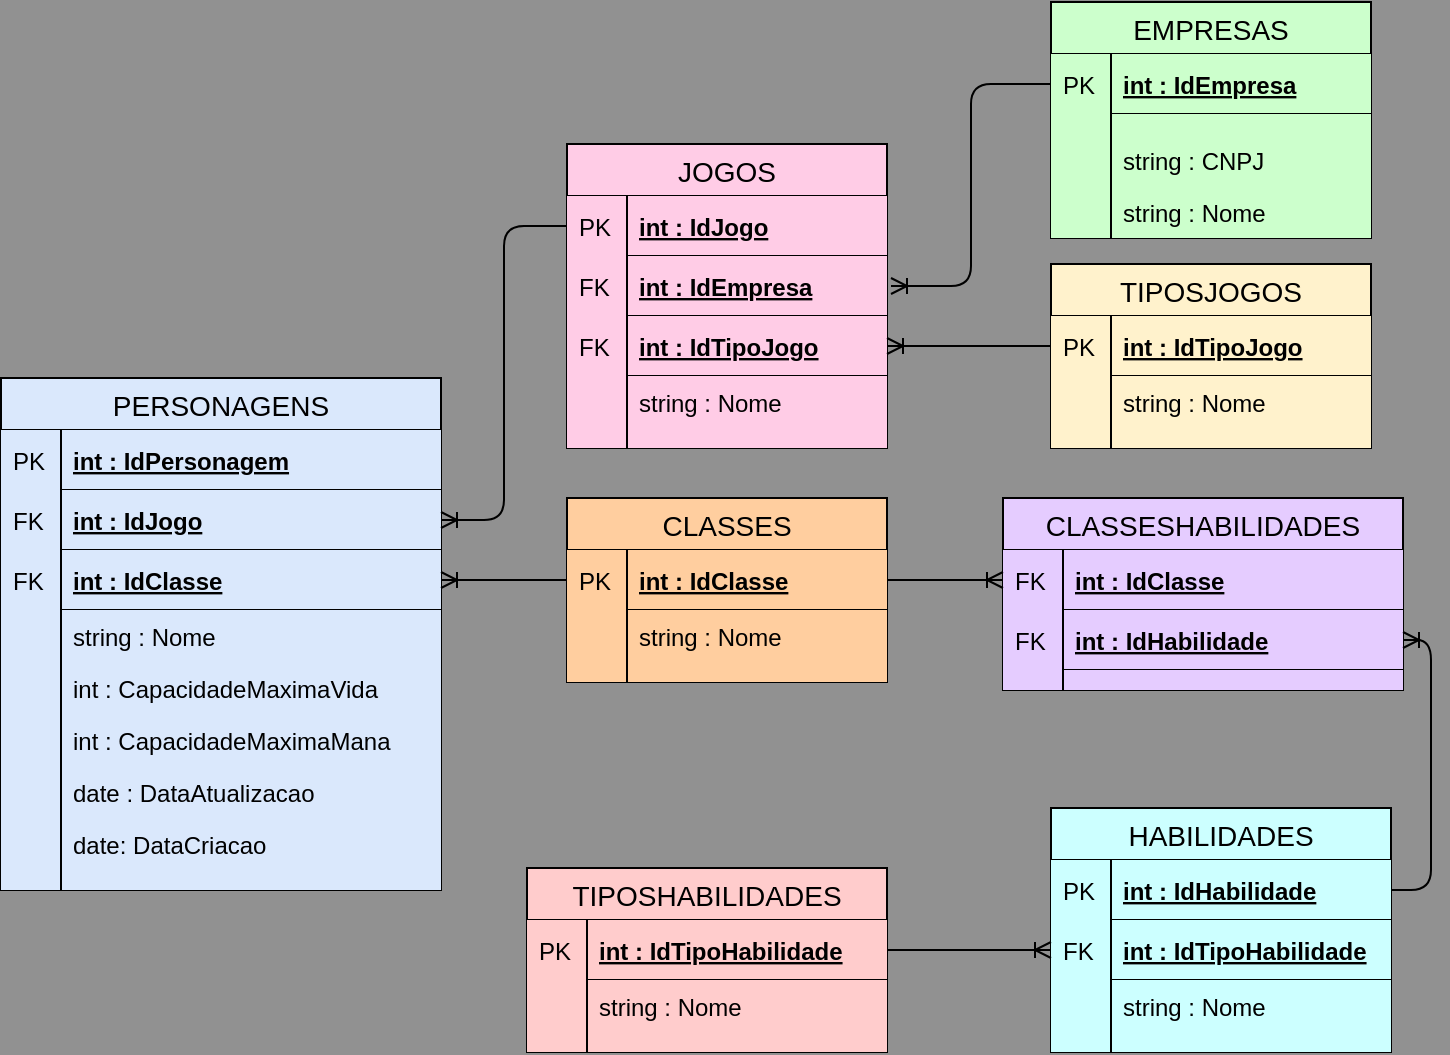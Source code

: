 <mxfile version="11.1.4" type="device"><diagram id="wUJqLjbUJKBE81duEGEu" name="Page-1"><mxGraphModel dx="1955" dy="879" grid="1" gridSize="10" guides="1" tooltips="1" connect="1" arrows="1" fold="1" page="1" pageScale="1" pageWidth="1169" pageHeight="827" background="#919191" math="0" shadow="0"><root><mxCell id="0"/><mxCell id="1" parent="0"/><mxCell id="WMmLF-6IQqYlM31i_92S-25" value="PERSONAGENS" style="swimlane;fontStyle=0;childLayout=stackLayout;horizontal=1;startSize=26;fillColor=#dae8fc;horizontalStack=0;resizeParent=1;resizeParentMax=0;resizeLast=0;collapsible=1;marginBottom=0;swimlaneFillColor=#ffffff;align=center;fontSize=14;strokeColor=#000000;fontColor=#000000;" vertex="1" parent="1"><mxGeometry x="221.5" y="338" width="220" height="256" as="geometry"/></mxCell><mxCell id="WMmLF-6IQqYlM31i_92S-26" value="int : IdPersonagem" style="shape=partialRectangle;top=0;left=0;right=0;bottom=1;align=left;verticalAlign=middle;fillColor=#dae8fc;spacingLeft=34;spacingRight=4;overflow=hidden;rotatable=0;points=[[0,0.5],[1,0.5]];portConstraint=eastwest;dropTarget=0;fontStyle=5;fontSize=12;strokeColor=#000000;fontColor=#000000;" vertex="1" parent="WMmLF-6IQqYlM31i_92S-25"><mxGeometry y="26" width="220" height="30" as="geometry"/></mxCell><mxCell id="WMmLF-6IQqYlM31i_92S-27" value="PK" style="shape=partialRectangle;top=0;left=0;bottom=0;fillColor=#dae8fc;align=left;verticalAlign=middle;spacingLeft=4;spacingRight=4;overflow=hidden;rotatable=0;points=[];portConstraint=eastwest;part=1;fontSize=12;strokeColor=#000000;fontColor=#000000;" vertex="1" connectable="0" parent="WMmLF-6IQqYlM31i_92S-26"><mxGeometry width="30" height="30" as="geometry"/></mxCell><mxCell id="WMmLF-6IQqYlM31i_92S-165" value="int : IdJogo" style="shape=partialRectangle;top=0;left=0;right=0;bottom=1;align=left;verticalAlign=middle;fillColor=#dae8fc;spacingLeft=34;spacingRight=4;overflow=hidden;rotatable=0;points=[[0,0.5],[1,0.5]];portConstraint=eastwest;dropTarget=0;fontStyle=5;fontSize=12;strokeColor=#000000;fontColor=#000000;" vertex="1" parent="WMmLF-6IQqYlM31i_92S-25"><mxGeometry y="56" width="220" height="30" as="geometry"/></mxCell><mxCell id="WMmLF-6IQqYlM31i_92S-166" value="FK" style="shape=partialRectangle;top=0;left=0;bottom=0;fillColor=#dae8fc;align=left;verticalAlign=middle;spacingLeft=4;spacingRight=4;overflow=hidden;rotatable=0;points=[];portConstraint=eastwest;part=1;fontSize=12;strokeColor=#000000;fontColor=#000000;" vertex="1" connectable="0" parent="WMmLF-6IQqYlM31i_92S-165"><mxGeometry width="30" height="30" as="geometry"/></mxCell><mxCell id="WMmLF-6IQqYlM31i_92S-129" value="int : IdClasse" style="shape=partialRectangle;top=0;left=0;right=0;bottom=1;align=left;verticalAlign=middle;fillColor=#dae8fc;spacingLeft=34;spacingRight=4;overflow=hidden;rotatable=0;points=[[0,0.5],[1,0.5]];portConstraint=eastwest;dropTarget=0;fontStyle=5;fontSize=12;strokeColor=#000000;fontColor=#000000;" vertex="1" parent="WMmLF-6IQqYlM31i_92S-25"><mxGeometry y="86" width="220" height="30" as="geometry"/></mxCell><mxCell id="WMmLF-6IQqYlM31i_92S-130" value="FK" style="shape=partialRectangle;top=0;left=0;bottom=0;fillColor=#dae8fc;align=left;verticalAlign=middle;spacingLeft=4;spacingRight=4;overflow=hidden;rotatable=0;points=[];portConstraint=eastwest;part=1;fontSize=12;strokeColor=#000000;fontColor=#000000;" vertex="1" connectable="0" parent="WMmLF-6IQqYlM31i_92S-129"><mxGeometry width="30" height="30" as="geometry"/></mxCell><mxCell id="WMmLF-6IQqYlM31i_92S-137" value="string : Nome" style="shape=partialRectangle;top=0;left=0;right=0;bottom=0;align=left;verticalAlign=top;fillColor=#dae8fc;spacingLeft=34;spacingRight=4;overflow=hidden;rotatable=0;points=[[0,0.5],[1,0.5]];portConstraint=eastwest;dropTarget=0;fontSize=12;strokeColor=#000000;fontColor=#000000;" vertex="1" parent="WMmLF-6IQqYlM31i_92S-25"><mxGeometry y="116" width="220" height="26" as="geometry"/></mxCell><mxCell id="WMmLF-6IQqYlM31i_92S-138" value="" style="shape=partialRectangle;top=0;left=0;bottom=0;fillColor=#dae8fc;align=left;verticalAlign=top;spacingLeft=4;spacingRight=4;overflow=hidden;rotatable=0;points=[];portConstraint=eastwest;part=1;fontSize=12;strokeColor=#000000;fontColor=#000000;" vertex="1" connectable="0" parent="WMmLF-6IQqYlM31i_92S-137"><mxGeometry width="30" height="26" as="geometry"/></mxCell><mxCell id="WMmLF-6IQqYlM31i_92S-139" value="int : CapacidadeMaximaVida" style="shape=partialRectangle;top=0;left=0;right=0;bottom=0;align=left;verticalAlign=top;fillColor=#dae8fc;spacingLeft=34;spacingRight=4;overflow=hidden;rotatable=0;points=[[0,0.5],[1,0.5]];portConstraint=eastwest;dropTarget=0;fontSize=12;strokeColor=#000000;fontColor=#000000;" vertex="1" parent="WMmLF-6IQqYlM31i_92S-25"><mxGeometry y="142" width="220" height="26" as="geometry"/></mxCell><mxCell id="WMmLF-6IQqYlM31i_92S-140" value="" style="shape=partialRectangle;top=0;left=0;bottom=0;fillColor=#dae8fc;align=left;verticalAlign=top;spacingLeft=4;spacingRight=4;overflow=hidden;rotatable=0;points=[];portConstraint=eastwest;part=1;fontSize=12;strokeColor=#000000;fontColor=#000000;" vertex="1" connectable="0" parent="WMmLF-6IQqYlM31i_92S-139"><mxGeometry width="30" height="26" as="geometry"/></mxCell><mxCell id="WMmLF-6IQqYlM31i_92S-28" value="int : CapacidadeMaximaMana" style="shape=partialRectangle;top=0;left=0;right=0;bottom=0;align=left;verticalAlign=top;fillColor=#dae8fc;spacingLeft=34;spacingRight=4;overflow=hidden;rotatable=0;points=[[0,0.5],[1,0.5]];portConstraint=eastwest;dropTarget=0;fontSize=12;strokeColor=#000000;fontColor=#000000;" vertex="1" parent="WMmLF-6IQqYlM31i_92S-25"><mxGeometry y="168" width="220" height="26" as="geometry"/></mxCell><mxCell id="WMmLF-6IQqYlM31i_92S-29" value="" style="shape=partialRectangle;top=0;left=0;bottom=0;fillColor=#dae8fc;align=left;verticalAlign=top;spacingLeft=4;spacingRight=4;overflow=hidden;rotatable=0;points=[];portConstraint=eastwest;part=1;fontSize=12;strokeColor=#000000;fontColor=#000000;" vertex="1" connectable="0" parent="WMmLF-6IQqYlM31i_92S-28"><mxGeometry width="30" height="26" as="geometry"/></mxCell><mxCell id="WMmLF-6IQqYlM31i_92S-30" value="date : DataAtualizacao" style="shape=partialRectangle;top=0;left=0;right=0;bottom=0;align=left;verticalAlign=top;fillColor=#dae8fc;spacingLeft=34;spacingRight=4;overflow=hidden;rotatable=0;points=[[0,0.5],[1,0.5]];portConstraint=eastwest;dropTarget=0;fontSize=12;strokeColor=#000000;fontColor=#000000;" vertex="1" parent="WMmLF-6IQqYlM31i_92S-25"><mxGeometry y="194" width="220" height="26" as="geometry"/></mxCell><mxCell id="WMmLF-6IQqYlM31i_92S-31" value="" style="shape=partialRectangle;top=0;left=0;bottom=0;fillColor=#dae8fc;align=left;verticalAlign=top;spacingLeft=4;spacingRight=4;overflow=hidden;rotatable=0;points=[];portConstraint=eastwest;part=1;fontSize=12;strokeColor=#000000;fontColor=#000000;" vertex="1" connectable="0" parent="WMmLF-6IQqYlM31i_92S-30"><mxGeometry width="30" height="26" as="geometry"/></mxCell><mxCell id="WMmLF-6IQqYlM31i_92S-32" value="date: DataCriacao" style="shape=partialRectangle;top=0;left=0;right=0;bottom=0;align=left;verticalAlign=top;fillColor=#dae8fc;spacingLeft=34;spacingRight=4;overflow=hidden;rotatable=0;points=[[0,0.5],[1,0.5]];portConstraint=eastwest;dropTarget=0;fontSize=12;strokeColor=#000000;fontColor=#000000;" vertex="1" parent="WMmLF-6IQqYlM31i_92S-25"><mxGeometry y="220" width="220" height="26" as="geometry"/></mxCell><mxCell id="WMmLF-6IQqYlM31i_92S-33" value="" style="shape=partialRectangle;top=0;left=0;bottom=0;fillColor=#dae8fc;align=left;verticalAlign=top;spacingLeft=4;spacingRight=4;overflow=hidden;rotatable=0;points=[];portConstraint=eastwest;part=1;fontSize=12;strokeColor=#000000;fontColor=#000000;" vertex="1" connectable="0" parent="WMmLF-6IQqYlM31i_92S-32"><mxGeometry width="30" height="26" as="geometry"/></mxCell><mxCell id="WMmLF-6IQqYlM31i_92S-34" value="" style="shape=partialRectangle;top=0;left=0;right=0;bottom=0;align=left;verticalAlign=top;fillColor=#dae8fc;spacingLeft=34;spacingRight=4;overflow=hidden;rotatable=0;points=[[0,0.5],[1,0.5]];portConstraint=eastwest;dropTarget=0;fontSize=12;strokeColor=#000000;fontColor=#000000;" vertex="1" parent="WMmLF-6IQqYlM31i_92S-25"><mxGeometry y="246" width="220" height="10" as="geometry"/></mxCell><mxCell id="WMmLF-6IQqYlM31i_92S-35" value="" style="shape=partialRectangle;top=0;left=0;bottom=0;fillColor=#dae8fc;align=left;verticalAlign=top;spacingLeft=4;spacingRight=4;overflow=hidden;rotatable=0;points=[];portConstraint=eastwest;part=1;fontSize=12;strokeColor=#000000;fontColor=#000000;" vertex="1" connectable="0" parent="WMmLF-6IQqYlM31i_92S-34"><mxGeometry width="30" height="10" as="geometry"/></mxCell><mxCell id="WMmLF-6IQqYlM31i_92S-36" value="JOGOS" style="swimlane;fontStyle=0;childLayout=stackLayout;horizontal=1;startSize=26;fillColor=#FFCCE6;horizontalStack=0;resizeParent=1;resizeParentMax=0;resizeLast=0;collapsible=1;marginBottom=0;swimlaneFillColor=#ffffff;align=center;fontSize=14;strokeColor=#000000;fontColor=#000000;" vertex="1" parent="1"><mxGeometry x="504.5" y="221" width="160" height="152" as="geometry"/></mxCell><mxCell id="WMmLF-6IQqYlM31i_92S-37" value="int : IdJogo" style="shape=partialRectangle;top=0;left=0;right=0;bottom=1;align=left;verticalAlign=middle;fillColor=#FFCCE6;spacingLeft=34;spacingRight=4;overflow=hidden;rotatable=0;points=[[0,0.5],[1,0.5]];portConstraint=eastwest;dropTarget=0;fontStyle=5;fontSize=12;strokeColor=#000000;fontColor=#000000;" vertex="1" parent="WMmLF-6IQqYlM31i_92S-36"><mxGeometry y="26" width="160" height="30" as="geometry"/></mxCell><mxCell id="WMmLF-6IQqYlM31i_92S-38" value="PK" style="shape=partialRectangle;top=0;left=0;bottom=0;fillColor=#FFCCE6;align=left;verticalAlign=middle;spacingLeft=4;spacingRight=4;overflow=hidden;rotatable=0;points=[];portConstraint=eastwest;part=1;fontSize=12;strokeColor=#000000;fontColor=#000000;" vertex="1" connectable="0" parent="WMmLF-6IQqYlM31i_92S-37"><mxGeometry width="30" height="30" as="geometry"/></mxCell><mxCell id="WMmLF-6IQqYlM31i_92S-156" value="int : IdEmpresa" style="shape=partialRectangle;top=0;left=0;right=0;bottom=1;align=left;verticalAlign=middle;fillColor=#FFCCE6;spacingLeft=34;spacingRight=4;overflow=hidden;rotatable=0;points=[[0,0.5],[1,0.5]];portConstraint=eastwest;dropTarget=0;fontStyle=5;fontSize=12;strokeColor=#000000;fontColor=#000000;" vertex="1" parent="WMmLF-6IQqYlM31i_92S-36"><mxGeometry y="56" width="160" height="30" as="geometry"/></mxCell><mxCell id="WMmLF-6IQqYlM31i_92S-157" value="FK" style="shape=partialRectangle;top=0;left=0;bottom=0;fillColor=#FFCCE6;align=left;verticalAlign=middle;spacingLeft=4;spacingRight=4;overflow=hidden;rotatable=0;points=[];portConstraint=eastwest;part=1;fontSize=12;strokeColor=#000000;fontColor=#000000;" vertex="1" connectable="0" parent="WMmLF-6IQqYlM31i_92S-156"><mxGeometry width="30" height="30" as="geometry"/></mxCell><mxCell id="WMmLF-6IQqYlM31i_92S-127" value="int : IdTipoJogo" style="shape=partialRectangle;top=0;left=0;right=0;bottom=1;align=left;verticalAlign=middle;fillColor=#FFCCE6;spacingLeft=34;spacingRight=4;overflow=hidden;rotatable=0;points=[[0,0.5],[1,0.5]];portConstraint=eastwest;dropTarget=0;fontStyle=5;fontSize=12;strokeColor=#000000;fontColor=#000000;" vertex="1" parent="WMmLF-6IQqYlM31i_92S-36"><mxGeometry y="86" width="160" height="30" as="geometry"/></mxCell><mxCell id="WMmLF-6IQqYlM31i_92S-128" value="FK" style="shape=partialRectangle;top=0;left=0;bottom=0;fillColor=#FFCCE6;align=left;verticalAlign=middle;spacingLeft=4;spacingRight=4;overflow=hidden;rotatable=0;points=[];portConstraint=eastwest;part=1;fontSize=12;strokeColor=#000000;fontColor=#000000;" vertex="1" connectable="0" parent="WMmLF-6IQqYlM31i_92S-127"><mxGeometry width="30" height="30" as="geometry"/></mxCell><mxCell id="WMmLF-6IQqYlM31i_92S-41" value="string : Nome" style="shape=partialRectangle;top=0;left=0;right=0;bottom=0;align=left;verticalAlign=top;fillColor=#FFCCE6;spacingLeft=34;spacingRight=4;overflow=hidden;rotatable=0;points=[[0,0.5],[1,0.5]];portConstraint=eastwest;dropTarget=0;fontSize=12;strokeColor=#000000;fontColor=#000000;" vertex="1" parent="WMmLF-6IQqYlM31i_92S-36"><mxGeometry y="116" width="160" height="26" as="geometry"/></mxCell><mxCell id="WMmLF-6IQqYlM31i_92S-42" value="" style="shape=partialRectangle;top=0;left=0;bottom=0;fillColor=#FFCCE6;align=left;verticalAlign=top;spacingLeft=4;spacingRight=4;overflow=hidden;rotatable=0;points=[];portConstraint=eastwest;part=1;fontSize=12;strokeColor=#000000;fontColor=#000000;" vertex="1" connectable="0" parent="WMmLF-6IQqYlM31i_92S-41"><mxGeometry width="30" height="26" as="geometry"/></mxCell><mxCell id="WMmLF-6IQqYlM31i_92S-45" value="" style="shape=partialRectangle;top=0;left=0;right=0;bottom=0;align=left;verticalAlign=top;fillColor=#FFCCE6;spacingLeft=34;spacingRight=4;overflow=hidden;rotatable=0;points=[[0,0.5],[1,0.5]];portConstraint=eastwest;dropTarget=0;fontSize=12;strokeColor=#000000;fontColor=#000000;" vertex="1" parent="WMmLF-6IQqYlM31i_92S-36"><mxGeometry y="142" width="160" height="10" as="geometry"/></mxCell><mxCell id="WMmLF-6IQqYlM31i_92S-46" value="" style="shape=partialRectangle;top=0;left=0;bottom=0;fillColor=#FFCCE6;align=left;verticalAlign=top;spacingLeft=4;spacingRight=4;overflow=hidden;rotatable=0;points=[];portConstraint=eastwest;part=1;fontSize=12;strokeColor=#000000;fontColor=#000000;" vertex="1" connectable="0" parent="WMmLF-6IQqYlM31i_92S-45"><mxGeometry width="30" height="10" as="geometry"/></mxCell><mxCell id="WMmLF-6IQqYlM31i_92S-47" value="HABILIDADES" style="swimlane;fontStyle=0;childLayout=stackLayout;horizontal=1;startSize=26;fillColor=#CCFFFF;horizontalStack=0;resizeParent=1;resizeParentMax=0;resizeLast=0;collapsible=1;marginBottom=0;swimlaneFillColor=#ffffff;align=center;fontSize=14;strokeColor=#000000;fontColor=#000000;" vertex="1" parent="1"><mxGeometry x="746.5" y="553" width="170" height="122" as="geometry"/></mxCell><mxCell id="WMmLF-6IQqYlM31i_92S-48" value="int : IdHabilidade" style="shape=partialRectangle;top=0;left=0;right=0;bottom=1;align=left;verticalAlign=middle;fillColor=#CCFFFF;spacingLeft=34;spacingRight=4;overflow=hidden;rotatable=0;points=[[0,0.5],[1,0.5]];portConstraint=eastwest;dropTarget=0;fontStyle=5;fontSize=12;strokeColor=#000000;fontColor=#000000;" vertex="1" parent="WMmLF-6IQqYlM31i_92S-47"><mxGeometry y="26" width="170" height="30" as="geometry"/></mxCell><mxCell id="WMmLF-6IQqYlM31i_92S-49" value="PK" style="shape=partialRectangle;top=0;left=0;bottom=0;fillColor=#CCFFFF;align=left;verticalAlign=middle;spacingLeft=4;spacingRight=4;overflow=hidden;rotatable=0;points=[];portConstraint=eastwest;part=1;fontSize=12;strokeColor=#000000;fontColor=#000000;" vertex="1" connectable="0" parent="WMmLF-6IQqYlM31i_92S-48"><mxGeometry width="30" height="30" as="geometry"/></mxCell><mxCell id="WMmLF-6IQqYlM31i_92S-159" value="int : IdTipoHabilidade" style="shape=partialRectangle;top=0;left=0;right=0;bottom=1;align=left;verticalAlign=middle;fillColor=#CCFFFF;spacingLeft=34;spacingRight=4;overflow=hidden;rotatable=0;points=[[0,0.5],[1,0.5]];portConstraint=eastwest;dropTarget=0;fontStyle=5;fontSize=12;strokeColor=#000000;fontColor=#000000;" vertex="1" parent="WMmLF-6IQqYlM31i_92S-47"><mxGeometry y="56" width="170" height="30" as="geometry"/></mxCell><mxCell id="WMmLF-6IQqYlM31i_92S-160" value="FK" style="shape=partialRectangle;top=0;left=0;bottom=0;fillColor=#CCFFFF;align=left;verticalAlign=middle;spacingLeft=4;spacingRight=4;overflow=hidden;rotatable=0;points=[];portConstraint=eastwest;part=1;fontSize=12;strokeColor=#000000;fontColor=#000000;" vertex="1" connectable="0" parent="WMmLF-6IQqYlM31i_92S-159"><mxGeometry width="30" height="30" as="geometry"/></mxCell><mxCell id="WMmLF-6IQqYlM31i_92S-50" value="string : Nome" style="shape=partialRectangle;top=0;left=0;right=0;bottom=0;align=left;verticalAlign=top;fillColor=#CCFFFF;spacingLeft=34;spacingRight=4;overflow=hidden;rotatable=0;points=[[0,0.5],[1,0.5]];portConstraint=eastwest;dropTarget=0;fontSize=12;strokeColor=#000000;fontColor=#000000;" vertex="1" parent="WMmLF-6IQqYlM31i_92S-47"><mxGeometry y="86" width="170" height="26" as="geometry"/></mxCell><mxCell id="WMmLF-6IQqYlM31i_92S-51" value="" style="shape=partialRectangle;top=0;left=0;bottom=0;fillColor=#CCFFFF;align=left;verticalAlign=top;spacingLeft=4;spacingRight=4;overflow=hidden;rotatable=0;points=[];portConstraint=eastwest;part=1;fontSize=12;strokeColor=#000000;fontColor=#000000;" vertex="1" connectable="0" parent="WMmLF-6IQqYlM31i_92S-50"><mxGeometry width="30" height="26" as="geometry"/></mxCell><mxCell id="WMmLF-6IQqYlM31i_92S-56" value="" style="shape=partialRectangle;top=0;left=0;right=0;bottom=0;align=left;verticalAlign=top;fillColor=#CCFFFF;spacingLeft=34;spacingRight=4;overflow=hidden;rotatable=0;points=[[0,0.5],[1,0.5]];portConstraint=eastwest;dropTarget=0;fontSize=12;strokeColor=#000000;fontColor=#000000;" vertex="1" parent="WMmLF-6IQqYlM31i_92S-47"><mxGeometry y="112" width="170" height="10" as="geometry"/></mxCell><mxCell id="WMmLF-6IQqYlM31i_92S-57" value="" style="shape=partialRectangle;top=0;left=0;bottom=0;fillColor=#CCFFFF;align=left;verticalAlign=top;spacingLeft=4;spacingRight=4;overflow=hidden;rotatable=0;points=[];portConstraint=eastwest;part=1;fontSize=12;strokeColor=#000000;fontColor=#000000;" vertex="1" connectable="0" parent="WMmLF-6IQqYlM31i_92S-56"><mxGeometry width="30" height="10" as="geometry"/></mxCell><mxCell id="WMmLF-6IQqYlM31i_92S-58" value="CLASSES" style="swimlane;fontStyle=0;childLayout=stackLayout;horizontal=1;startSize=26;fillColor=#FFCE9F;horizontalStack=0;resizeParent=1;resizeParentMax=0;resizeLast=0;collapsible=1;marginBottom=0;swimlaneFillColor=#ffffff;align=center;fontSize=14;strokeColor=#000000;fontColor=#000000;" vertex="1" parent="1"><mxGeometry x="504.5" y="398" width="160" height="92" as="geometry"/></mxCell><mxCell id="WMmLF-6IQqYlM31i_92S-59" value="int : IdClasse" style="shape=partialRectangle;top=0;left=0;right=0;bottom=1;align=left;verticalAlign=middle;fillColor=#FFCE9F;spacingLeft=34;spacingRight=4;overflow=hidden;rotatable=0;points=[[0,0.5],[1,0.5]];portConstraint=eastwest;dropTarget=0;fontStyle=5;fontSize=12;strokeColor=#000000;fontColor=#000000;" vertex="1" parent="WMmLF-6IQqYlM31i_92S-58"><mxGeometry y="26" width="160" height="30" as="geometry"/></mxCell><mxCell id="WMmLF-6IQqYlM31i_92S-60" value="PK" style="shape=partialRectangle;top=0;left=0;bottom=0;fillColor=#FFCE9F;align=left;verticalAlign=middle;spacingLeft=4;spacingRight=4;overflow=hidden;rotatable=0;points=[];portConstraint=eastwest;part=1;fontSize=12;strokeColor=#000000;fontColor=#000000;" vertex="1" connectable="0" parent="WMmLF-6IQqYlM31i_92S-59"><mxGeometry width="30" height="30" as="geometry"/></mxCell><mxCell id="WMmLF-6IQqYlM31i_92S-61" value="string : Nome" style="shape=partialRectangle;top=0;left=0;right=0;bottom=0;align=left;verticalAlign=top;fillColor=#FFCE9F;spacingLeft=34;spacingRight=4;overflow=hidden;rotatable=0;points=[[0,0.5],[1,0.5]];portConstraint=eastwest;dropTarget=0;fontSize=12;strokeColor=#000000;fontColor=#000000;" vertex="1" parent="WMmLF-6IQqYlM31i_92S-58"><mxGeometry y="56" width="160" height="26" as="geometry"/></mxCell><mxCell id="WMmLF-6IQqYlM31i_92S-62" value="" style="shape=partialRectangle;top=0;left=0;bottom=0;fillColor=#FFCE9F;align=left;verticalAlign=top;spacingLeft=4;spacingRight=4;overflow=hidden;rotatable=0;points=[];portConstraint=eastwest;part=1;fontSize=12;strokeColor=#000000;fontColor=#000000;" vertex="1" connectable="0" parent="WMmLF-6IQqYlM31i_92S-61"><mxGeometry width="30" height="26" as="geometry"/></mxCell><mxCell id="WMmLF-6IQqYlM31i_92S-67" value="" style="shape=partialRectangle;top=0;left=0;right=0;bottom=0;align=left;verticalAlign=top;fillColor=#FFCE9F;spacingLeft=34;spacingRight=4;overflow=hidden;rotatable=0;points=[[0,0.5],[1,0.5]];portConstraint=eastwest;dropTarget=0;fontSize=12;strokeColor=#000000;fontColor=#000000;" vertex="1" parent="WMmLF-6IQqYlM31i_92S-58"><mxGeometry y="82" width="160" height="10" as="geometry"/></mxCell><mxCell id="WMmLF-6IQqYlM31i_92S-68" value="" style="shape=partialRectangle;top=0;left=0;bottom=0;fillColor=#FFCE9F;align=left;verticalAlign=top;spacingLeft=4;spacingRight=4;overflow=hidden;rotatable=0;points=[];portConstraint=eastwest;part=1;fontSize=12;strokeColor=#000000;fontColor=#000000;" vertex="1" connectable="0" parent="WMmLF-6IQqYlM31i_92S-67"><mxGeometry width="30" height="10" as="geometry"/></mxCell><mxCell id="WMmLF-6IQqYlM31i_92S-69" value="EMPRESAS" style="swimlane;fontStyle=0;childLayout=stackLayout;horizontal=1;startSize=26;fillColor=#CCFFCC;horizontalStack=0;resizeParent=1;resizeParentMax=0;resizeLast=0;collapsible=1;marginBottom=0;swimlaneFillColor=#ffffff;align=center;fontSize=14;strokeColor=#000000;fontColor=#000000;" vertex="1" parent="1"><mxGeometry x="746.5" y="150" width="160" height="118" as="geometry"/></mxCell><mxCell id="WMmLF-6IQqYlM31i_92S-70" value="int : IdEmpresa" style="shape=partialRectangle;top=0;left=0;right=0;bottom=1;align=left;verticalAlign=middle;fillColor=#CCFFCC;spacingLeft=34;spacingRight=4;overflow=hidden;rotatable=0;points=[[0,0.5],[1,0.5]];portConstraint=eastwest;dropTarget=0;fontStyle=5;fontSize=12;strokeColor=#000000;fontColor=#000000;" vertex="1" parent="WMmLF-6IQqYlM31i_92S-69"><mxGeometry y="26" width="160" height="30" as="geometry"/></mxCell><mxCell id="WMmLF-6IQqYlM31i_92S-71" value="PK" style="shape=partialRectangle;top=0;left=0;bottom=0;fillColor=#CCFFCC;align=left;verticalAlign=middle;spacingLeft=4;spacingRight=4;overflow=hidden;rotatable=0;points=[];portConstraint=eastwest;part=1;fontSize=12;strokeColor=#000000;fontColor=#000000;" vertex="1" connectable="0" parent="WMmLF-6IQqYlM31i_92S-70"><mxGeometry width="30" height="30" as="geometry"/></mxCell><mxCell id="WMmLF-6IQqYlM31i_92S-78" value="" style="shape=partialRectangle;top=0;left=0;right=0;bottom=0;align=left;verticalAlign=top;fillColor=#CCFFCC;spacingLeft=34;spacingRight=4;overflow=hidden;rotatable=0;points=[[0,0.5],[1,0.5]];portConstraint=eastwest;dropTarget=0;fontSize=12;strokeColor=#000000;fontColor=#000000;" vertex="1" parent="WMmLF-6IQqYlM31i_92S-69"><mxGeometry y="56" width="160" height="10" as="geometry"/></mxCell><mxCell id="WMmLF-6IQqYlM31i_92S-79" value="" style="shape=partialRectangle;top=0;left=0;bottom=0;fillColor=#CCFFCC;align=left;verticalAlign=top;spacingLeft=4;spacingRight=4;overflow=hidden;rotatable=0;points=[];portConstraint=eastwest;part=1;fontSize=12;strokeColor=#000000;fontColor=#000000;" vertex="1" connectable="0" parent="WMmLF-6IQqYlM31i_92S-78"><mxGeometry width="30" height="10" as="geometry"/></mxCell><mxCell id="WMmLF-6IQqYlM31i_92S-74" value="string : CNPJ" style="shape=partialRectangle;top=0;left=0;right=0;bottom=0;align=left;verticalAlign=top;fillColor=#CCFFCC;spacingLeft=34;spacingRight=4;overflow=hidden;rotatable=0;points=[[0,0.5],[1,0.5]];portConstraint=eastwest;dropTarget=0;fontSize=12;strokeColor=#000000;fontColor=#000000;" vertex="1" parent="WMmLF-6IQqYlM31i_92S-69"><mxGeometry y="66" width="160" height="26" as="geometry"/></mxCell><mxCell id="WMmLF-6IQqYlM31i_92S-75" value="" style="shape=partialRectangle;top=0;left=0;bottom=0;fillColor=#CCFFCC;align=left;verticalAlign=top;spacingLeft=4;spacingRight=4;overflow=hidden;rotatable=0;points=[];portConstraint=eastwest;part=1;fontSize=12;strokeColor=#000000;fontColor=#000000;" vertex="1" connectable="0" parent="WMmLF-6IQqYlM31i_92S-74"><mxGeometry width="30" height="26" as="geometry"/></mxCell><mxCell id="WMmLF-6IQqYlM31i_92S-72" value="string : Nome" style="shape=partialRectangle;top=0;left=0;right=0;bottom=0;align=left;verticalAlign=top;fillColor=#CCFFCC;spacingLeft=34;spacingRight=4;overflow=hidden;rotatable=0;points=[[0,0.5],[1,0.5]];portConstraint=eastwest;dropTarget=0;fontSize=12;strokeColor=#000000;fontColor=#000000;" vertex="1" parent="WMmLF-6IQqYlM31i_92S-69"><mxGeometry y="92" width="160" height="26" as="geometry"/></mxCell><mxCell id="WMmLF-6IQqYlM31i_92S-73" value="" style="shape=partialRectangle;top=0;left=0;bottom=0;fillColor=#CCFFCC;align=left;verticalAlign=top;spacingLeft=4;spacingRight=4;overflow=hidden;rotatable=0;points=[];portConstraint=eastwest;part=1;fontSize=12;strokeColor=#000000;fontColor=#000000;" vertex="1" connectable="0" parent="WMmLF-6IQqYlM31i_92S-72"><mxGeometry width="30" height="26" as="geometry"/></mxCell><mxCell id="WMmLF-6IQqYlM31i_92S-81" value="TIPOSHABILIDADES" style="swimlane;fontStyle=0;childLayout=stackLayout;horizontal=1;startSize=26;fillColor=#FFCCCC;horizontalStack=0;resizeParent=1;resizeParentMax=0;resizeLast=0;collapsible=1;marginBottom=0;swimlaneFillColor=#ffffff;align=center;fontSize=14;strokeColor=#000000;fontColor=#000000;" vertex="1" parent="1"><mxGeometry x="484.5" y="583" width="180" height="92" as="geometry"/></mxCell><mxCell id="WMmLF-6IQqYlM31i_92S-82" value="int : IdTipoHabilidade" style="shape=partialRectangle;top=0;left=0;right=0;bottom=1;align=left;verticalAlign=middle;fillColor=#FFCCCC;spacingLeft=34;spacingRight=4;overflow=hidden;rotatable=0;points=[[0,0.5],[1,0.5]];portConstraint=eastwest;dropTarget=0;fontStyle=5;fontSize=12;strokeColor=#000000;fontColor=#000000;" vertex="1" parent="WMmLF-6IQqYlM31i_92S-81"><mxGeometry y="26" width="180" height="30" as="geometry"/></mxCell><mxCell id="WMmLF-6IQqYlM31i_92S-83" value="PK" style="shape=partialRectangle;top=0;left=0;bottom=0;fillColor=#FFCCCC;align=left;verticalAlign=middle;spacingLeft=4;spacingRight=4;overflow=hidden;rotatable=0;points=[];portConstraint=eastwest;part=1;fontSize=12;strokeColor=#000000;fontColor=#000000;" vertex="1" connectable="0" parent="WMmLF-6IQqYlM31i_92S-82"><mxGeometry width="30" height="30" as="geometry"/></mxCell><mxCell id="WMmLF-6IQqYlM31i_92S-84" value="string : Nome" style="shape=partialRectangle;top=0;left=0;right=0;bottom=0;align=left;verticalAlign=top;fillColor=#FFCCCC;spacingLeft=34;spacingRight=4;overflow=hidden;rotatable=0;points=[[0,0.5],[1,0.5]];portConstraint=eastwest;dropTarget=0;fontSize=12;strokeColor=#000000;fontColor=#000000;" vertex="1" parent="WMmLF-6IQqYlM31i_92S-81"><mxGeometry y="56" width="180" height="26" as="geometry"/></mxCell><mxCell id="WMmLF-6IQqYlM31i_92S-85" value="" style="shape=partialRectangle;top=0;left=0;bottom=0;fillColor=#FFCCCC;align=left;verticalAlign=top;spacingLeft=4;spacingRight=4;overflow=hidden;rotatable=0;points=[];portConstraint=eastwest;part=1;fontSize=12;strokeColor=#000000;fontColor=#000000;" vertex="1" connectable="0" parent="WMmLF-6IQqYlM31i_92S-84"><mxGeometry width="30" height="26" as="geometry"/></mxCell><mxCell id="WMmLF-6IQqYlM31i_92S-90" value="" style="shape=partialRectangle;top=0;left=0;right=0;bottom=0;align=left;verticalAlign=top;fillColor=#FFCCCC;spacingLeft=34;spacingRight=4;overflow=hidden;rotatable=0;points=[[0,0.5],[1,0.5]];portConstraint=eastwest;dropTarget=0;fontSize=12;strokeColor=#000000;fontColor=#000000;" vertex="1" parent="WMmLF-6IQqYlM31i_92S-81"><mxGeometry y="82" width="180" height="10" as="geometry"/></mxCell><mxCell id="WMmLF-6IQqYlM31i_92S-91" value="" style="shape=partialRectangle;top=0;left=0;bottom=0;fillColor=#FFCCCC;align=left;verticalAlign=top;spacingLeft=4;spacingRight=4;overflow=hidden;rotatable=0;points=[];portConstraint=eastwest;part=1;fontSize=12;strokeColor=#000000;fontColor=#000000;" vertex="1" connectable="0" parent="WMmLF-6IQqYlM31i_92S-90"><mxGeometry width="30" height="10" as="geometry"/></mxCell><mxCell id="WMmLF-6IQqYlM31i_92S-92" value="CLASSESHABILIDADES" style="swimlane;fontStyle=0;childLayout=stackLayout;horizontal=1;startSize=26;fillColor=#E5CCFF;horizontalStack=0;resizeParent=1;resizeParentMax=0;resizeLast=0;collapsible=1;marginBottom=0;swimlaneFillColor=#ffffff;align=center;fontSize=14;strokeColor=#000000;fontColor=#000000;" vertex="1" parent="1"><mxGeometry x="722.5" y="398" width="200" height="96" as="geometry"/></mxCell><mxCell id="WMmLF-6IQqYlM31i_92S-143" value="int : IdClasse" style="shape=partialRectangle;top=0;left=0;right=0;bottom=1;align=left;verticalAlign=middle;fillColor=#E5CCFF;spacingLeft=34;spacingRight=4;overflow=hidden;rotatable=0;points=[[0,0.5],[1,0.5]];portConstraint=eastwest;dropTarget=0;fontStyle=5;fontSize=12;strokeColor=#000000;fontColor=#000000;" vertex="1" parent="WMmLF-6IQqYlM31i_92S-92"><mxGeometry y="26" width="200" height="30" as="geometry"/></mxCell><mxCell id="WMmLF-6IQqYlM31i_92S-144" value="FK" style="shape=partialRectangle;top=0;left=0;bottom=0;fillColor=#E5CCFF;align=left;verticalAlign=middle;spacingLeft=4;spacingRight=4;overflow=hidden;rotatable=0;points=[];portConstraint=eastwest;part=1;fontSize=12;strokeColor=#000000;fontColor=#000000;" vertex="1" connectable="0" parent="WMmLF-6IQqYlM31i_92S-143"><mxGeometry width="30" height="30" as="geometry"/></mxCell><mxCell id="WMmLF-6IQqYlM31i_92S-145" value="int : IdHabilidade" style="shape=partialRectangle;top=0;left=0;right=0;bottom=1;align=left;verticalAlign=middle;fillColor=#E5CCFF;spacingLeft=34;spacingRight=4;overflow=hidden;rotatable=0;points=[[0,0.5],[1,0.5]];portConstraint=eastwest;dropTarget=0;fontStyle=5;fontSize=12;strokeColor=#000000;fontColor=#000000;" vertex="1" parent="WMmLF-6IQqYlM31i_92S-92"><mxGeometry y="56" width="200" height="30" as="geometry"/></mxCell><mxCell id="WMmLF-6IQqYlM31i_92S-146" value="FK" style="shape=partialRectangle;top=0;left=0;bottom=0;fillColor=#E5CCFF;align=left;verticalAlign=middle;spacingLeft=4;spacingRight=4;overflow=hidden;rotatable=0;points=[];portConstraint=eastwest;part=1;fontSize=12;strokeColor=#000000;fontColor=#000000;" vertex="1" connectable="0" parent="WMmLF-6IQqYlM31i_92S-145"><mxGeometry width="30" height="30" as="geometry"/></mxCell><mxCell id="WMmLF-6IQqYlM31i_92S-101" value="" style="shape=partialRectangle;top=0;left=0;right=0;bottom=0;align=left;verticalAlign=top;fillColor=#E5CCFF;spacingLeft=34;spacingRight=4;overflow=hidden;rotatable=0;points=[[0,0.5],[1,0.5]];portConstraint=eastwest;dropTarget=0;fontSize=12;strokeColor=#000000;fontColor=#000000;" vertex="1" parent="WMmLF-6IQqYlM31i_92S-92"><mxGeometry y="86" width="200" height="10" as="geometry"/></mxCell><mxCell id="WMmLF-6IQqYlM31i_92S-102" value="" style="shape=partialRectangle;top=0;left=0;bottom=0;fillColor=#E5CCFF;align=left;verticalAlign=top;spacingLeft=4;spacingRight=4;overflow=hidden;rotatable=0;points=[];portConstraint=eastwest;part=1;fontSize=12;strokeColor=#000000;fontColor=#000000;" vertex="1" connectable="0" parent="WMmLF-6IQqYlM31i_92S-101"><mxGeometry width="30" height="10" as="geometry"/></mxCell><mxCell id="WMmLF-6IQqYlM31i_92S-103" value="TIPOSJOGOS" style="swimlane;fontStyle=0;childLayout=stackLayout;horizontal=1;startSize=26;fillColor=#FFF2CC;horizontalStack=0;resizeParent=1;resizeParentMax=0;resizeLast=0;collapsible=1;marginBottom=0;swimlaneFillColor=#ffffff;align=center;fontSize=14;strokeColor=#000000;fontColor=#000000;" vertex="1" parent="1"><mxGeometry x="746.5" y="281" width="160" height="92" as="geometry"/></mxCell><mxCell id="WMmLF-6IQqYlM31i_92S-104" value="int : IdTipoJogo" style="shape=partialRectangle;top=0;left=0;right=0;bottom=1;align=left;verticalAlign=middle;fillColor=#FFF2CC;spacingLeft=34;spacingRight=4;overflow=hidden;rotatable=0;points=[[0,0.5],[1,0.5]];portConstraint=eastwest;dropTarget=0;fontStyle=5;fontSize=12;strokeColor=#000000;fontColor=#000000;" vertex="1" parent="WMmLF-6IQqYlM31i_92S-103"><mxGeometry y="26" width="160" height="30" as="geometry"/></mxCell><mxCell id="WMmLF-6IQqYlM31i_92S-105" value="PK" style="shape=partialRectangle;top=0;left=0;bottom=0;fillColor=#FFF2CC;align=left;verticalAlign=middle;spacingLeft=4;spacingRight=4;overflow=hidden;rotatable=0;points=[];portConstraint=eastwest;part=1;fontSize=12;strokeColor=#000000;fontColor=#000000;" vertex="1" connectable="0" parent="WMmLF-6IQqYlM31i_92S-104"><mxGeometry width="30" height="30" as="geometry"/></mxCell><mxCell id="WMmLF-6IQqYlM31i_92S-106" value="string : Nome" style="shape=partialRectangle;top=0;left=0;right=0;bottom=0;align=left;verticalAlign=top;fillColor=#FFF2CC;spacingLeft=34;spacingRight=4;overflow=hidden;rotatable=0;points=[[0,0.5],[1,0.5]];portConstraint=eastwest;dropTarget=0;fontSize=12;strokeColor=#000000;fontColor=#000000;" vertex="1" parent="WMmLF-6IQqYlM31i_92S-103"><mxGeometry y="56" width="160" height="26" as="geometry"/></mxCell><mxCell id="WMmLF-6IQqYlM31i_92S-107" value="" style="shape=partialRectangle;top=0;left=0;bottom=0;fillColor=#FFF2CC;align=left;verticalAlign=top;spacingLeft=4;spacingRight=4;overflow=hidden;rotatable=0;points=[];portConstraint=eastwest;part=1;fontSize=12;strokeColor=#000000;fontColor=#000000;" vertex="1" connectable="0" parent="WMmLF-6IQqYlM31i_92S-106"><mxGeometry width="30" height="26" as="geometry"/></mxCell><mxCell id="WMmLF-6IQqYlM31i_92S-112" value="" style="shape=partialRectangle;top=0;left=0;right=0;bottom=0;align=left;verticalAlign=top;fillColor=#FFF2CC;spacingLeft=34;spacingRight=4;overflow=hidden;rotatable=0;points=[[0,0.5],[1,0.5]];portConstraint=eastwest;dropTarget=0;fontSize=12;strokeColor=#000000;fontColor=#000000;" vertex="1" parent="WMmLF-6IQqYlM31i_92S-103"><mxGeometry y="82" width="160" height="10" as="geometry"/></mxCell><mxCell id="WMmLF-6IQqYlM31i_92S-113" value="" style="shape=partialRectangle;top=0;left=0;bottom=0;fillColor=#FFF2CC;align=left;verticalAlign=top;spacingLeft=4;spacingRight=4;overflow=hidden;rotatable=0;points=[];portConstraint=eastwest;part=1;fontSize=12;strokeColor=#000000;fontColor=#000000;" vertex="1" connectable="0" parent="WMmLF-6IQqYlM31i_92S-112"><mxGeometry width="30" height="10" as="geometry"/></mxCell><mxCell id="WMmLF-6IQqYlM31i_92S-154" value="" style="edgeStyle=elbowEdgeStyle;fontSize=12;html=1;endArrow=ERoneToMany;exitX=0;exitY=0.5;exitDx=0;exitDy=0;strokeColor=#000000;" edge="1" parent="1" source="WMmLF-6IQqYlM31i_92S-70"><mxGeometry width="100" height="100" relative="1" as="geometry"><mxPoint x="306.5" y="929" as="sourcePoint"/><mxPoint x="666.5" y="292" as="targetPoint"/></mxGeometry></mxCell><mxCell id="WMmLF-6IQqYlM31i_92S-158" value="" style="edgeStyle=elbowEdgeStyle;fontSize=12;html=1;endArrow=ERoneToMany;strokeColor=#000000;exitX=0;exitY=0.5;exitDx=0;exitDy=0;entryX=1;entryY=0.5;entryDx=0;entryDy=0;" edge="1" parent="1" source="WMmLF-6IQqYlM31i_92S-104" target="WMmLF-6IQqYlM31i_92S-127"><mxGeometry width="100" height="100" relative="1" as="geometry"><mxPoint x="266.5" y="949" as="sourcePoint"/><mxPoint x="696.5" y="308" as="targetPoint"/></mxGeometry></mxCell><mxCell id="WMmLF-6IQqYlM31i_92S-162" value="" style="fontSize=12;html=1;endArrow=ERoneToMany;strokeColor=#000000;exitX=1;exitY=0.5;exitDx=0;exitDy=0;entryX=0;entryY=0.5;entryDx=0;entryDy=0;" edge="1" parent="1" source="WMmLF-6IQqYlM31i_92S-59" target="WMmLF-6IQqYlM31i_92S-143"><mxGeometry width="100" height="100" relative="1" as="geometry"><mxPoint x="266.5" y="889" as="sourcePoint"/><mxPoint x="696.5" y="579" as="targetPoint"/></mxGeometry></mxCell><mxCell id="WMmLF-6IQqYlM31i_92S-163" value="" style="edgeStyle=elbowEdgeStyle;fontSize=12;html=1;endArrow=ERoneToMany;strokeColor=#000000;exitX=1;exitY=0.5;exitDx=0;exitDy=0;entryX=1;entryY=0.5;entryDx=0;entryDy=0;" edge="1" parent="1" source="WMmLF-6IQqYlM31i_92S-48" target="WMmLF-6IQqYlM31i_92S-145"><mxGeometry width="100" height="100" relative="1" as="geometry"><mxPoint x="836.5" y="465" as="sourcePoint"/><mxPoint x="766.5" y="710" as="targetPoint"/><Array as="points"><mxPoint x="936.5" y="509"/><mxPoint x="956.5" y="519"/></Array></mxGeometry></mxCell><mxCell id="WMmLF-6IQqYlM31i_92S-164" value="" style="edgeStyle=entityRelationEdgeStyle;fontSize=12;html=1;endArrow=ERoneToMany;strokeColor=#000000;exitX=1;exitY=0.5;exitDx=0;exitDy=0;entryX=0;entryY=0.5;entryDx=0;entryDy=0;" edge="1" parent="1" source="WMmLF-6IQqYlM31i_92S-82" target="WMmLF-6IQqYlM31i_92S-159"><mxGeometry width="100" height="100" relative="1" as="geometry"><mxPoint x="486.5" y="716" as="sourcePoint"/><mxPoint x="986.5" y="459" as="targetPoint"/></mxGeometry></mxCell><mxCell id="WMmLF-6IQqYlM31i_92S-169" value="" style="edgeStyle=elbowEdgeStyle;fontSize=12;html=1;endArrow=ERoneToMany;strokeColor=#000000;exitX=0;exitY=0.5;exitDx=0;exitDy=0;entryX=1;entryY=0.5;entryDx=0;entryDy=0;" edge="1" parent="1" source="WMmLF-6IQqYlM31i_92S-59" target="WMmLF-6IQqYlM31i_92S-129"><mxGeometry width="100" height="100" relative="1" as="geometry"><mxPoint x="406.5" y="479" as="sourcePoint"/><mxPoint x="476.5" y="439" as="targetPoint"/></mxGeometry></mxCell><mxCell id="WMmLF-6IQqYlM31i_92S-170" value="" style="edgeStyle=elbowEdgeStyle;fontSize=12;html=1;endArrow=ERoneToMany;strokeColor=#000000;exitX=0;exitY=0.5;exitDx=0;exitDy=0;entryX=1;entryY=0.5;entryDx=0;entryDy=0;" edge="1" parent="1" source="WMmLF-6IQqYlM31i_92S-37" target="WMmLF-6IQqYlM31i_92S-165"><mxGeometry width="100" height="100" relative="1" as="geometry"><mxPoint x="746.5" y="339" as="sourcePoint"/><mxPoint x="636.5" y="339" as="targetPoint"/></mxGeometry></mxCell></root></mxGraphModel></diagram></mxfile>
